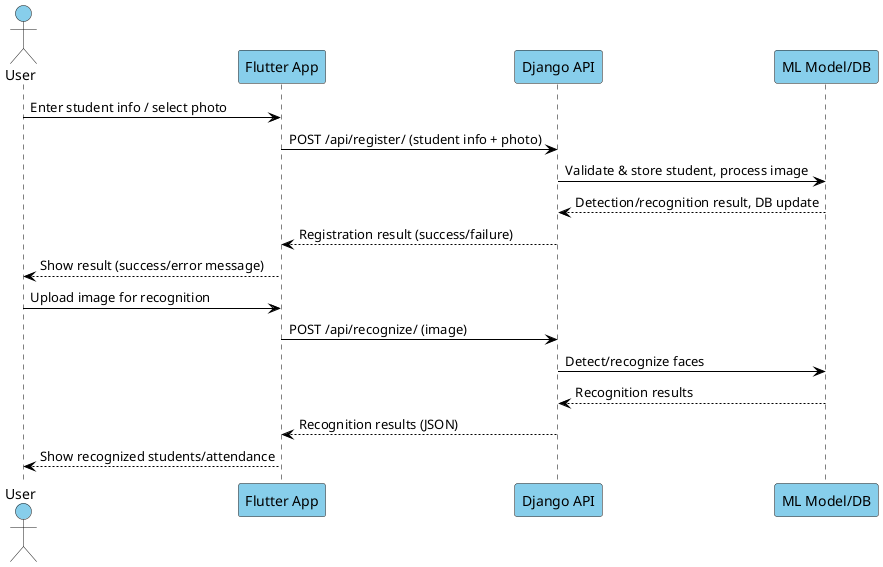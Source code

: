 @startuml a

skinparam backgroundColor White
skinparam sequence {
	ActorBackgroundColor SkyBlue
	ParticipantBackgroundColor SkyBlue
	LifeLineBorderColor Black
	LifeLineBackgroundColor SkyBlue
	ArrowColor Black
	BoxBackgroundColor SkyBlue
}

actor User
participant "Flutter App" as App
participant "Django API" as API
participant "ML Model/DB" as MLDB

User -> App : Enter student info / select photo
App -> API : POST /api/register/ (student info + photo)
API -> MLDB : Validate & store student, process image
MLDB --> API : Detection/recognition result, DB update
API --> App : Registration result (success/failure)
App --> User : Show result (success/error message)

User -> App : Upload image for recognition
App -> API : POST /api/recognize/ (image)
API -> MLDB : Detect/recognize faces
MLDB --> API : Recognition results
API --> App : Recognition results (JSON)
App --> User : Show recognized students/attendance
@enduml

@startuml aa

skinparam backgroundColor White
skinparam sequence {
    ActorBackgroundColor SkyBlue
    ParticipantBackgroundColor SkyBlue
    LifeLineBorderColor Black
    LifeLineBackgroundColor SkyBlue
    ArrowColor Black
    BoxBackgroundColor SkyBlue
}

actor User
participant "Flutter App" as App
participant "Camera Feed" as Camera
participant "Django API" as API
participant "ML Model/DB" as MLDB

note over User, MLDB
  Live Camera Attendance Flow
end note

User -> App : Open camera for attendance
activate App
App -> Camera : Initialize camera
activate Camera
Camera --> App : Camera ready
App --> User : Show live camera preview

loop Every frame while camera is active
    Camera -> App : Frame from camera feed
    App -> App : Detect faces locally (ML Kit)
    
    alt Face(s) detected
        App -> API : POST /api/recognize/ (face image)
        API -> MLDB : Process face for recognition
        MLDB --> API : Recognition result
        API --> App : Student identification
        App -> App : Update attendance UI
        App --> User : Highlight recognized student
    end
end

User -> App : Stop attendance session
App -> Camera : Stop camera
deactivate Camera
App -> App : Finalize attendance data
App --> User : Show attendance summary
deactivate App

note over User, MLDB
  Static Camera Attendance Flow
end note

User -> App : Enter student info / select photo
App -> API : POST /api/register/ (student info + photo)
API -> MLDB : Validate & store student, process image
MLDB --> API : Detection/recognition result, DB update
API --> App : Registration result (success/failure)
App --> User : Show result (success/error message)

User -> App : Upload image for recognition
App -> API : POST /api/recognize/ (image)
API -> MLDB : Detect/recognize faces
MLDB --> API : Recognition results
API --> App : Recognition results (JSON)
App --> User : Show recognized students/attendance

@enduml